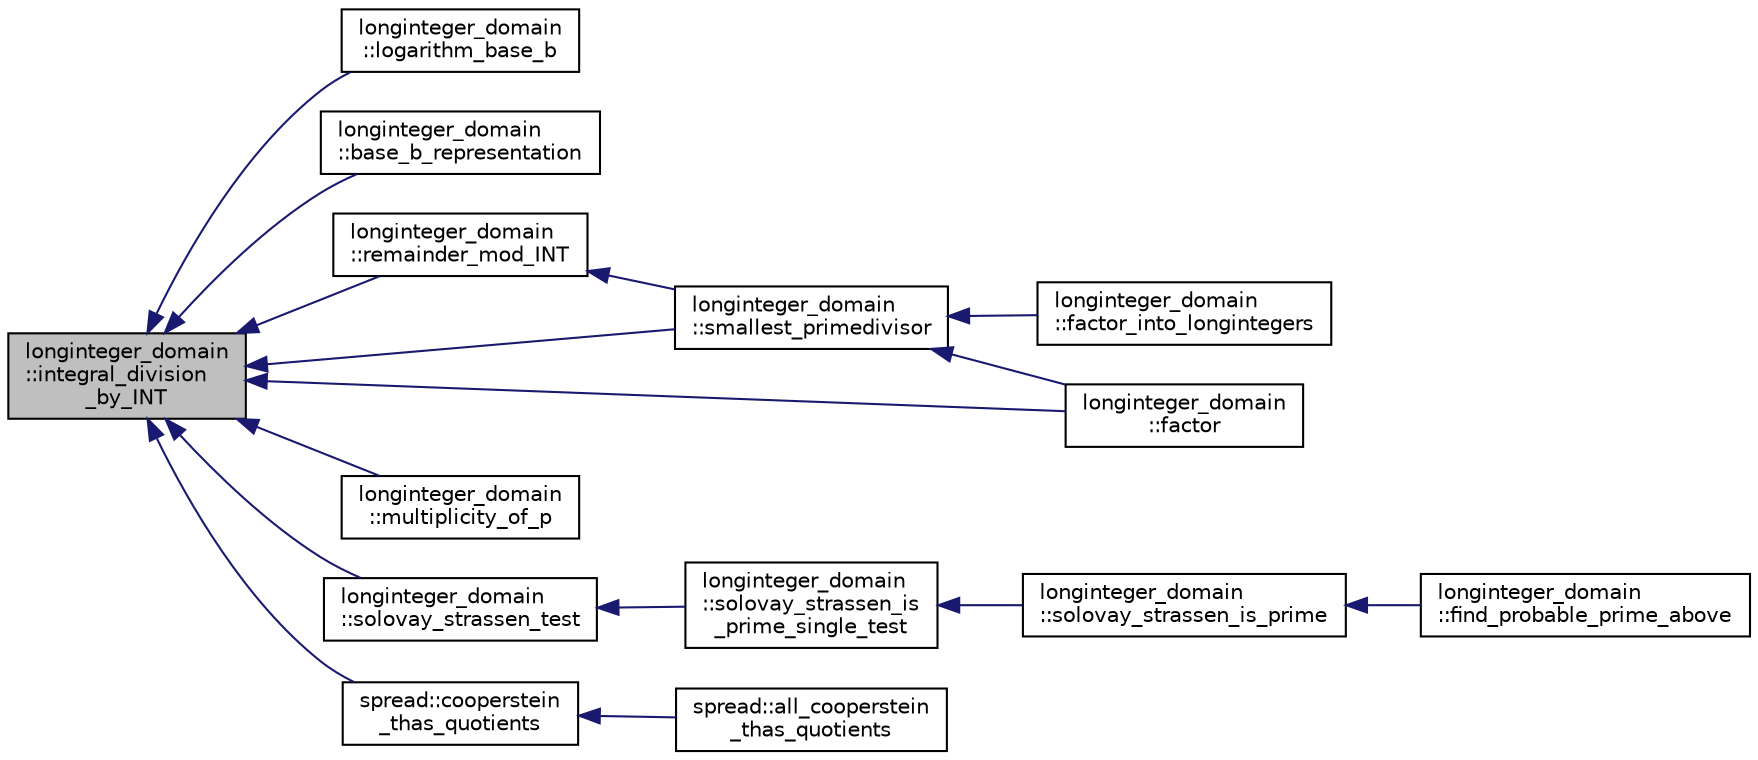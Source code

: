 digraph "longinteger_domain::integral_division_by_INT"
{
  edge [fontname="Helvetica",fontsize="10",labelfontname="Helvetica",labelfontsize="10"];
  node [fontname="Helvetica",fontsize="10",shape=record];
  rankdir="LR";
  Node383 [label="longinteger_domain\l::integral_division\l_by_INT",height=0.2,width=0.4,color="black", fillcolor="grey75", style="filled", fontcolor="black"];
  Node383 -> Node384 [dir="back",color="midnightblue",fontsize="10",style="solid",fontname="Helvetica"];
  Node384 [label="longinteger_domain\l::logarithm_base_b",height=0.2,width=0.4,color="black", fillcolor="white", style="filled",URL="$d2/d7a/classlonginteger__domain.html#a48ced88854ffc8207e85527bf01560ee"];
  Node383 -> Node385 [dir="back",color="midnightblue",fontsize="10",style="solid",fontname="Helvetica"];
  Node385 [label="longinteger_domain\l::base_b_representation",height=0.2,width=0.4,color="black", fillcolor="white", style="filled",URL="$d2/d7a/classlonginteger__domain.html#abe671698af1fc0150d7adb18975788fc"];
  Node383 -> Node386 [dir="back",color="midnightblue",fontsize="10",style="solid",fontname="Helvetica"];
  Node386 [label="longinteger_domain\l::remainder_mod_INT",height=0.2,width=0.4,color="black", fillcolor="white", style="filled",URL="$d2/d7a/classlonginteger__domain.html#ae0ade29af88bddc0c66af6a23970fe79"];
  Node386 -> Node387 [dir="back",color="midnightblue",fontsize="10",style="solid",fontname="Helvetica"];
  Node387 [label="longinteger_domain\l::smallest_primedivisor",height=0.2,width=0.4,color="black", fillcolor="white", style="filled",URL="$d2/d7a/classlonginteger__domain.html#a70d8dddc346b041c751a135e793a2689"];
  Node387 -> Node388 [dir="back",color="midnightblue",fontsize="10",style="solid",fontname="Helvetica"];
  Node388 [label="longinteger_domain\l::factor_into_longintegers",height=0.2,width=0.4,color="black", fillcolor="white", style="filled",URL="$d2/d7a/classlonginteger__domain.html#aba5c9b9b4a3286551fb3bc5e102e2b63"];
  Node387 -> Node389 [dir="back",color="midnightblue",fontsize="10",style="solid",fontname="Helvetica"];
  Node389 [label="longinteger_domain\l::factor",height=0.2,width=0.4,color="black", fillcolor="white", style="filled",URL="$d2/d7a/classlonginteger__domain.html#a2224c4efabb173607589de9b5d91cad0"];
  Node383 -> Node390 [dir="back",color="midnightblue",fontsize="10",style="solid",fontname="Helvetica"];
  Node390 [label="longinteger_domain\l::multiplicity_of_p",height=0.2,width=0.4,color="black", fillcolor="white", style="filled",URL="$d2/d7a/classlonginteger__domain.html#a174b2ce4be57b455dee7c9562c56378b"];
  Node383 -> Node387 [dir="back",color="midnightblue",fontsize="10",style="solid",fontname="Helvetica"];
  Node383 -> Node389 [dir="back",color="midnightblue",fontsize="10",style="solid",fontname="Helvetica"];
  Node383 -> Node391 [dir="back",color="midnightblue",fontsize="10",style="solid",fontname="Helvetica"];
  Node391 [label="longinteger_domain\l::solovay_strassen_test",height=0.2,width=0.4,color="black", fillcolor="white", style="filled",URL="$d2/d7a/classlonginteger__domain.html#a91e8824ed631a5b32239e3d9027d6578"];
  Node391 -> Node392 [dir="back",color="midnightblue",fontsize="10",style="solid",fontname="Helvetica"];
  Node392 [label="longinteger_domain\l::solovay_strassen_is\l_prime_single_test",height=0.2,width=0.4,color="black", fillcolor="white", style="filled",URL="$d2/d7a/classlonginteger__domain.html#a818b8c30812875d45041a6aaaa335589"];
  Node392 -> Node393 [dir="back",color="midnightblue",fontsize="10",style="solid",fontname="Helvetica"];
  Node393 [label="longinteger_domain\l::solovay_strassen_is_prime",height=0.2,width=0.4,color="black", fillcolor="white", style="filled",URL="$d2/d7a/classlonginteger__domain.html#a8161357a52c022f146b273a73f29edc8"];
  Node393 -> Node394 [dir="back",color="midnightblue",fontsize="10",style="solid",fontname="Helvetica"];
  Node394 [label="longinteger_domain\l::find_probable_prime_above",height=0.2,width=0.4,color="black", fillcolor="white", style="filled",URL="$d2/d7a/classlonginteger__domain.html#a46944b99c740242bfe23a86b50d6a60d"];
  Node383 -> Node395 [dir="back",color="midnightblue",fontsize="10",style="solid",fontname="Helvetica"];
  Node395 [label="spread::cooperstein\l_thas_quotients",height=0.2,width=0.4,color="black", fillcolor="white", style="filled",URL="$da/dc1/classspread.html#abba98e1f22f9a1a00823774307f29bef"];
  Node395 -> Node396 [dir="back",color="midnightblue",fontsize="10",style="solid",fontname="Helvetica"];
  Node396 [label="spread::all_cooperstein\l_thas_quotients",height=0.2,width=0.4,color="black", fillcolor="white", style="filled",URL="$da/dc1/classspread.html#a83ae27050bb13feeb7e897c0f9f06b21"];
}
